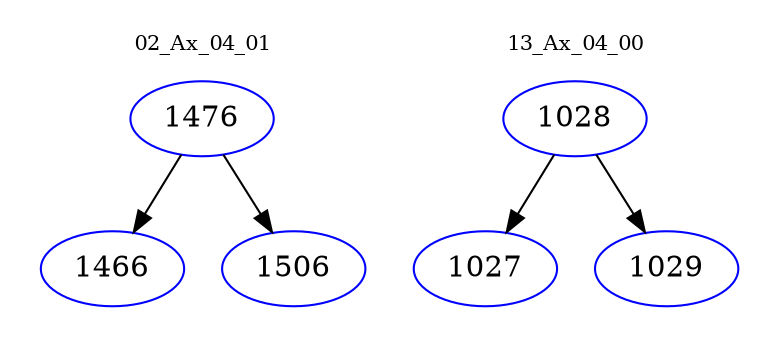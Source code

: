 digraph{
subgraph cluster_0 {
color = white
label = "02_Ax_04_01";
fontsize=10;
T0_1476 [label="1476", color="blue"]
T0_1476 -> T0_1466 [color="black"]
T0_1466 [label="1466", color="blue"]
T0_1476 -> T0_1506 [color="black"]
T0_1506 [label="1506", color="blue"]
}
subgraph cluster_1 {
color = white
label = "13_Ax_04_00";
fontsize=10;
T1_1028 [label="1028", color="blue"]
T1_1028 -> T1_1027 [color="black"]
T1_1027 [label="1027", color="blue"]
T1_1028 -> T1_1029 [color="black"]
T1_1029 [label="1029", color="blue"]
}
}
